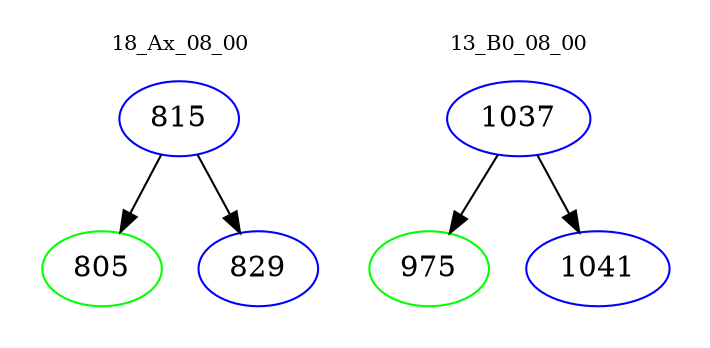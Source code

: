 digraph{
subgraph cluster_0 {
color = white
label = "18_Ax_08_00";
fontsize=10;
T0_815 [label="815", color="blue"]
T0_815 -> T0_805 [color="black"]
T0_805 [label="805", color="green"]
T0_815 -> T0_829 [color="black"]
T0_829 [label="829", color="blue"]
}
subgraph cluster_1 {
color = white
label = "13_B0_08_00";
fontsize=10;
T1_1037 [label="1037", color="blue"]
T1_1037 -> T1_975 [color="black"]
T1_975 [label="975", color="green"]
T1_1037 -> T1_1041 [color="black"]
T1_1041 [label="1041", color="blue"]
}
}
